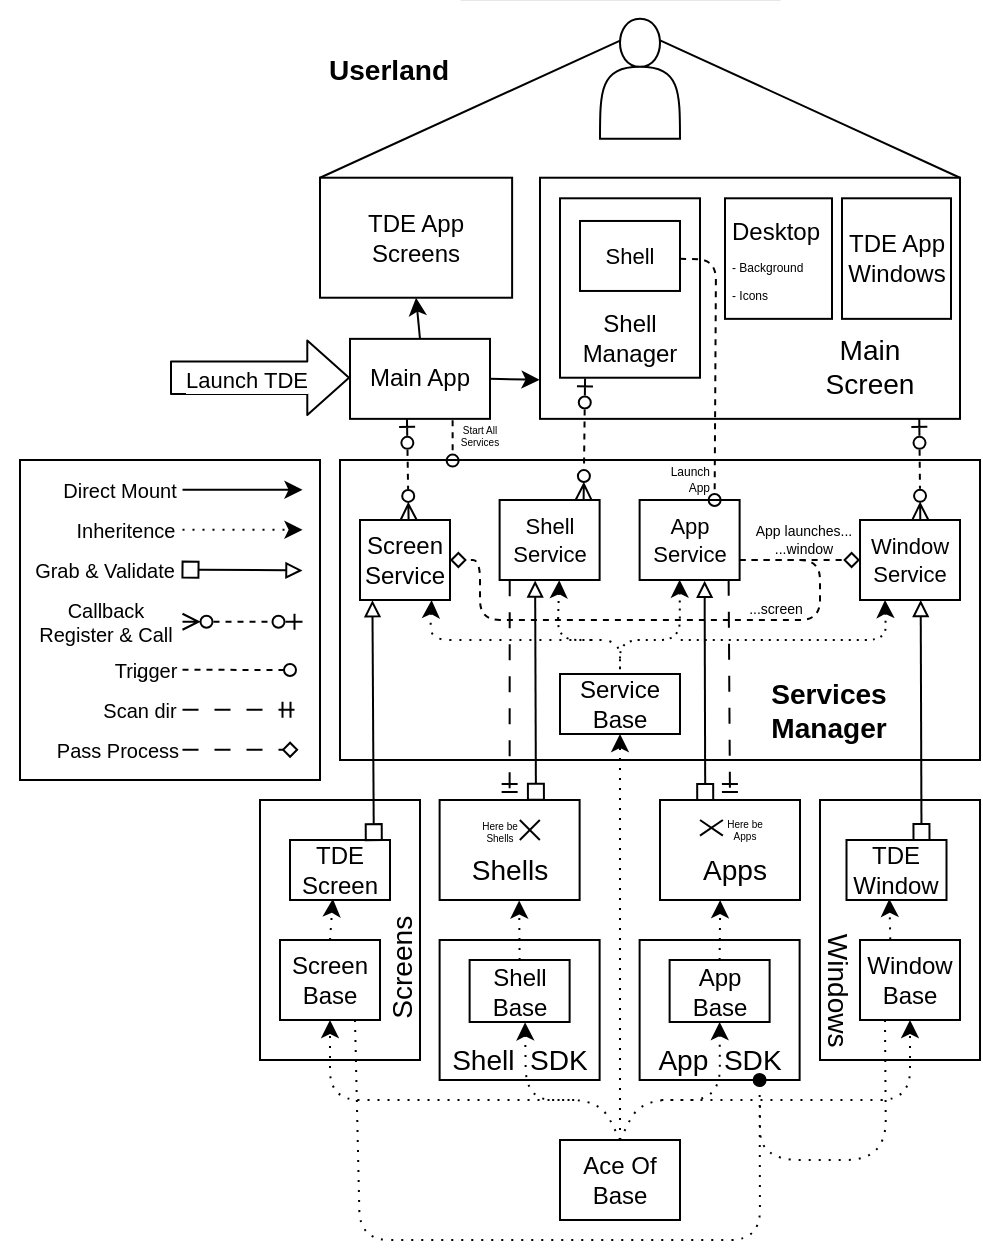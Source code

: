 <mxfile version="27.0.9">
  <diagram id="zcJRYihM3TNGGiDN9ozP" name="Page-1">
    <mxGraphModel dx="595" dy="362" grid="1" gridSize="10" guides="1" tooltips="1" connect="1" arrows="1" fold="1" page="1" pageScale="1" pageWidth="850" pageHeight="1100" math="0" shadow="0">
      <root>
        <mxCell id="0" />
        <mxCell id="1" parent="0" />
        <mxCell id="33" value="" style="rounded=0;whiteSpace=wrap;html=1;fillColor=none;" parent="1" vertex="1">
          <mxGeometry x="260" y="680" width="80" height="130" as="geometry" />
        </mxCell>
        <mxCell id="217" style="html=1;entryX=0.75;entryY=1;entryDx=0;entryDy=0;dashed=1;dashPattern=1 4;arcSize=30;exitX=0.75;exitY=1;exitDx=0;exitDy=0;endArrow=oval;endFill=1;fillColor=none;" parent="1" source="5" target="132" edge="1">
          <mxGeometry relative="1" as="geometry">
            <mxPoint x="330" y="840" as="sourcePoint" />
            <mxPoint x="260" y="840" as="targetPoint" />
            <Array as="points">
              <mxPoint x="310" y="900" />
              <mxPoint x="510" y="900" />
            </Array>
          </mxGeometry>
        </mxCell>
        <mxCell id="4" value="" style="rounded=0;whiteSpace=wrap;html=1;movable=1;resizable=1;rotatable=1;deletable=1;editable=1;locked=0;connectable=1;fillColor=none;" parent="1" vertex="1">
          <mxGeometry x="300" y="510" width="320" height="150" as="geometry" />
        </mxCell>
        <mxCell id="16" value="" style="rounded=0;whiteSpace=wrap;html=1;fillColor=none;" parent="1" vertex="1">
          <mxGeometry x="400" y="368.86" width="210" height="120.57" as="geometry" />
        </mxCell>
        <mxCell id="32" value="&lt;h3 style=&quot;&quot;&gt;&lt;br&gt;&lt;/h3&gt;" style="rounded=0;whiteSpace=wrap;html=1;align=center;fillColor=none;" parent="1" vertex="1">
          <mxGeometry x="349.81" y="750" width="80" height="70" as="geometry" />
        </mxCell>
        <mxCell id="226" style="edgeStyle=none;html=1;exitX=0.5;exitY=0;exitDx=0;exitDy=0;entryX=0.5;entryY=1;entryDx=0;entryDy=0;fillColor=none;" parent="1" source="2" target="223" edge="1">
          <mxGeometry relative="1" as="geometry" />
        </mxCell>
        <mxCell id="2" value="Main App" style="rounded=0;whiteSpace=wrap;html=1;fillColor=none;" parent="1" vertex="1">
          <mxGeometry x="305" y="449.43" width="70" height="40" as="geometry" />
        </mxCell>
        <mxCell id="58" style="edgeStyle=none;shape=connector;rounded=1;html=1;exitX=0.138;exitY=1.002;exitDx=0;exitDy=0;align=center;verticalAlign=middle;fontFamily=Helvetica;fontSize=11;fontColor=default;labelBackgroundColor=default;endArrow=box;startArrow=block;startFill=0;endFill=0;exitPerimeter=0;entryX=0.838;entryY=0.003;entryDx=0;entryDy=0;entryPerimeter=0;fillColor=none;" parent="1" source="3" target="36" edge="1">
          <mxGeometry relative="1" as="geometry">
            <mxPoint x="295" y="680" as="targetPoint" />
          </mxGeometry>
        </mxCell>
        <mxCell id="3" value="Screen Service" style="rounded=0;whiteSpace=wrap;html=1;fillColor=none;" parent="1" vertex="1">
          <mxGeometry x="310" y="540" width="45" height="40" as="geometry" />
        </mxCell>
        <mxCell id="5" value="Screen Base" style="rounded=0;whiteSpace=wrap;html=1;fillColor=none;" parent="1" vertex="1">
          <mxGeometry x="270" y="750" width="50" height="40" as="geometry" />
        </mxCell>
        <mxCell id="13" value="" style="endArrow=ERzeroToMany;dashed=1;html=1;endFill=0;exitX=0.407;exitY=1;exitDx=0;exitDy=0;strokeWidth=1;entryX=0.54;entryY=-0.001;entryDx=0;entryDy=0;startArrow=ERzeroToOne;startFill=0;exitPerimeter=0;entryPerimeter=0;fillColor=none;" parent="1" source="2" target="3" edge="1">
          <mxGeometry width="50" height="50" relative="1" as="geometry">
            <mxPoint x="480" y="460" as="sourcePoint" />
            <mxPoint x="300" y="430" as="targetPoint" />
            <Array as="points" />
          </mxGeometry>
        </mxCell>
        <mxCell id="92" style="edgeStyle=none;shape=connector;rounded=1;html=1;exitX=0.5;exitY=0;exitDx=0;exitDy=0;entryX=0.5;entryY=1;entryDx=0;entryDy=0;dashed=1;align=center;verticalAlign=middle;fontFamily=Helvetica;fontSize=11;fontColor=default;labelBackgroundColor=default;endArrow=classic;endFill=1;dashPattern=1 4;fillColor=none;" parent="1" source="24" target="27" edge="1">
          <mxGeometry relative="1" as="geometry" />
        </mxCell>
        <mxCell id="166" style="edgeStyle=none;html=1;exitX=0.5;exitY=0;exitDx=0;exitDy=0;entryX=0.5;entryY=1;entryDx=0;entryDy=0;dashed=1;dashPattern=1 4;arcSize=30;fillColor=none;" parent="1" source="24" target="5" edge="1">
          <mxGeometry relative="1" as="geometry">
            <Array as="points">
              <mxPoint x="430" y="830" />
              <mxPoint x="295" y="830" />
            </Array>
          </mxGeometry>
        </mxCell>
        <mxCell id="24" value="Ace Of Base" style="rounded=0;whiteSpace=wrap;html=1;fillColor=none;" parent="1" vertex="1">
          <mxGeometry x="410" y="850" width="60" height="40" as="geometry" />
        </mxCell>
        <mxCell id="95" style="edgeStyle=none;shape=connector;rounded=1;html=1;entryX=0.568;entryY=1.005;entryDx=0;entryDy=0;dashed=1;align=center;verticalAlign=middle;fontFamily=Helvetica;fontSize=11;fontColor=default;labelBackgroundColor=default;endArrow=classic;endFill=1;dashPattern=1 4;exitX=0.5;exitY=0;exitDx=0;exitDy=0;entryPerimeter=0;fillColor=none;" parent="1" source="26" target="37" edge="1">
          <mxGeometry relative="1" as="geometry">
            <Array as="points" />
            <mxPoint x="390" y="770" as="sourcePoint" />
          </mxGeometry>
        </mxCell>
        <mxCell id="26" value="Shell Base" style="rounded=0;whiteSpace=wrap;html=1;fillColor=none;" parent="1" vertex="1">
          <mxGeometry x="364.81" y="760" width="50" height="31" as="geometry" />
        </mxCell>
        <mxCell id="27" value="Service Base" style="rounded=0;whiteSpace=wrap;html=1;fillColor=none;" parent="1" vertex="1">
          <mxGeometry x="410" y="617" width="60" height="30" as="geometry" />
        </mxCell>
        <mxCell id="36" value="TDE Screen" style="rounded=0;whiteSpace=wrap;html=1;fillColor=none;" parent="1" vertex="1">
          <mxGeometry x="275" y="700" width="50" height="30" as="geometry" />
        </mxCell>
        <mxCell id="38" value="&lt;h3&gt;&lt;span style=&quot;font-weight: normal;&quot;&gt;Shell&amp;nbsp; SDK&lt;/span&gt;&lt;/h3&gt;" style="text;html=1;align=center;verticalAlign=middle;whiteSpace=wrap;rounded=0;fillColor=none;fontStyle=0" parent="1" vertex="1">
          <mxGeometry x="340" y="800" width="100" height="20" as="geometry" />
        </mxCell>
        <mxCell id="40" value="&lt;h3&gt;&lt;span style=&quot;font-weight: normal;&quot;&gt;Screens&lt;/span&gt;&lt;/h3&gt;" style="text;html=1;align=center;verticalAlign=middle;whiteSpace=wrap;rounded=0;rotation=-90;fillColor=none;" parent="1" vertex="1">
          <mxGeometry x="299.91" y="757.96" width="62.5" height="12.04" as="geometry" />
        </mxCell>
        <mxCell id="77" value="" style="rounded=0;whiteSpace=wrap;html=1;fillColor=none;" parent="1" vertex="1">
          <mxGeometry x="540" y="680" width="80" height="130" as="geometry" />
        </mxCell>
        <mxCell id="218" style="edgeStyle=none;html=1;exitX=0.25;exitY=1;exitDx=0;exitDy=0;dashed=1;dashPattern=1 4;endArrow=none;endFill=0;arcSize=40;fillColor=none;" parent="1" source="81" edge="1">
          <mxGeometry relative="1" as="geometry">
            <mxPoint x="510" y="830" as="targetPoint" />
            <Array as="points">
              <mxPoint x="573" y="860" />
              <mxPoint x="510" y="860" />
            </Array>
          </mxGeometry>
        </mxCell>
        <mxCell id="81" value="Window Base" style="rounded=0;whiteSpace=wrap;html=1;fillColor=none;" parent="1" vertex="1">
          <mxGeometry x="560" y="750" width="50" height="40" as="geometry" />
        </mxCell>
        <mxCell id="86" value="" style="group;fillColor=none;" parent="1" vertex="1" connectable="0">
          <mxGeometry x="450" y="680" width="80" height="70" as="geometry" />
        </mxCell>
        <mxCell id="87" value="" style="rounded=0;whiteSpace=wrap;html=1;fillColor=none;" parent="86" vertex="1">
          <mxGeometry x="10" width="70" height="50" as="geometry" />
        </mxCell>
        <mxCell id="88" value="&lt;h3&gt;&lt;span style=&quot;font-weight: normal;&quot;&gt;Apps&lt;/span&gt;&lt;/h3&gt;" style="text;html=1;align=center;verticalAlign=middle;whiteSpace=wrap;rounded=0;fillColor=none;" parent="86" vertex="1">
          <mxGeometry x="22.857" y="23.338" width="48.571" height="23.333" as="geometry" />
        </mxCell>
        <mxCell id="150" value="" style="group;fillColor=none;" parent="86" vertex="1" connectable="0">
          <mxGeometry x="29.997" y="10.003" width="34.286" height="7.778" as="geometry" />
        </mxCell>
        <mxCell id="143" value="Here be Apps" style="text;html=1;align=center;verticalAlign=middle;whiteSpace=wrap;rounded=0;fontFamily=Helvetica;fontSize=5;labelBackgroundColor=default;fillColor=none;" parent="150" vertex="1">
          <mxGeometry x="11.429" width="22.857" height="7.778" as="geometry" />
        </mxCell>
        <mxCell id="149" value="" style="group;fillColor=none;" parent="150" vertex="1" connectable="0">
          <mxGeometry width="11.429" height="7.778" as="geometry" />
        </mxCell>
        <mxCell id="144" value="" style="endArrow=none;html=1;rounded=1;strokeWidth=1;align=center;verticalAlign=middle;fontFamily=Helvetica;fontSize=11;fontColor=default;labelBackgroundColor=default;fillColor=none;" parent="149" edge="1">
          <mxGeometry width="50" height="50" relative="1" as="geometry">
            <mxPoint as="sourcePoint" />
            <mxPoint x="11.429" y="7.778" as="targetPoint" />
          </mxGeometry>
        </mxCell>
        <mxCell id="145" value="" style="endArrow=none;html=1;rounded=1;strokeWidth=1;align=center;verticalAlign=middle;fontFamily=Helvetica;fontSize=11;fontColor=default;labelBackgroundColor=default;fillColor=none;" parent="149" edge="1">
          <mxGeometry width="50" height="50" relative="1" as="geometry">
            <mxPoint y="7.778" as="sourcePoint" />
            <mxPoint x="11.429" as="targetPoint" />
          </mxGeometry>
        </mxCell>
        <mxCell id="94" value="Shell Service" style="rounded=0;whiteSpace=wrap;html=1;fontFamily=Helvetica;fontSize=11;labelBackgroundColor=default;fillColor=none;" parent="1" vertex="1">
          <mxGeometry x="379.81" y="530" width="50" height="40" as="geometry" />
        </mxCell>
        <mxCell id="98" value="" style="rounded=0;whiteSpace=wrap;html=1;fontFamily=Helvetica;fontSize=11;labelBackgroundColor=default;fillColor=none;" parent="1" vertex="1">
          <mxGeometry x="492.5" y="379.15" width="53.5" height="60.28" as="geometry" />
        </mxCell>
        <mxCell id="100" value="" style="endArrow=ERzeroToMany;dashed=1;html=1;endFill=0;entryX=0.84;entryY=0.001;entryDx=0;entryDy=0;strokeWidth=1;startArrow=ERzeroToOne;startFill=0;entryPerimeter=0;exitX=0.179;exitY=1.004;exitDx=0;exitDy=0;exitPerimeter=0;fillColor=none;" parent="1" source="60" target="94" edge="1">
          <mxGeometry width="50" height="50" relative="1" as="geometry">
            <mxPoint x="430" y="470" as="sourcePoint" />
            <mxPoint x="395.95" y="540" as="targetPoint" />
            <Array as="points" />
          </mxGeometry>
        </mxCell>
        <mxCell id="104" value="" style="endArrow=none;html=1;strokeWidth=1;rounded=1;align=center;verticalAlign=middle;fontFamily=Helvetica;fontSize=11;fontColor=default;labelBackgroundColor=default;entryX=0.5;entryY=0;entryDx=0;entryDy=0;dashed=1;dashPattern=1 4;endFill=0;startArrow=classic;startFill=1;exitX=0.796;exitY=1.001;exitDx=0;exitDy=0;exitPerimeter=0;fillColor=none;" parent="1" source="3" target="27" edge="1">
          <mxGeometry width="50" height="50" relative="1" as="geometry">
            <mxPoint x="340" y="570" as="sourcePoint" />
            <mxPoint x="382.5" y="600" as="targetPoint" />
            <Array as="points">
              <mxPoint x="345" y="600" />
              <mxPoint x="390" y="600" />
              <mxPoint x="440" y="600" />
            </Array>
          </mxGeometry>
        </mxCell>
        <mxCell id="107" value="" style="endArrow=none;dashed=1;html=1;dashPattern=1 3;strokeWidth=1;rounded=1;align=center;verticalAlign=middle;fontFamily=Helvetica;fontSize=11;fontColor=default;labelBackgroundColor=default;exitX=0.596;exitY=1.003;exitDx=0;exitDy=0;startArrow=classic;startFill=1;exitPerimeter=0;fillColor=none;" parent="1" source="94" edge="1">
          <mxGeometry width="50" height="50" relative="1" as="geometry">
            <mxPoint x="388.75" y="630" as="sourcePoint" />
            <mxPoint x="428.75" y="600" as="targetPoint" />
            <Array as="points">
              <mxPoint x="408.75" y="600" />
            </Array>
          </mxGeometry>
        </mxCell>
        <mxCell id="108" value="" style="endArrow=ERmandOne;html=1;rounded=1;strokeWidth=1;align=center;verticalAlign=middle;fontFamily=Helvetica;fontSize=11;fontColor=default;labelBackgroundColor=default;dashed=1;dashPattern=8 8;exitX=0.101;exitY=1.003;exitDx=0;exitDy=0;entryX=0.5;entryY=0;entryDx=0;entryDy=0;endFill=0;exitPerimeter=0;fillColor=none;" parent="1" source="94" target="37" edge="1">
          <mxGeometry width="50" height="50" relative="1" as="geometry">
            <mxPoint x="490" y="500" as="sourcePoint" />
            <mxPoint x="540" y="450" as="targetPoint" />
            <Array as="points" />
          </mxGeometry>
        </mxCell>
        <mxCell id="129" style="edgeStyle=none;shape=connector;rounded=1;html=1;exitX=0.4;exitY=0.996;exitDx=0;exitDy=0;entryX=0.5;entryY=0;entryDx=0;entryDy=0;dashed=1;dashPattern=1 3;strokeWidth=1;align=center;verticalAlign=middle;fontFamily=Helvetica;fontSize=11;fontColor=default;labelBackgroundColor=default;endArrow=none;startArrow=classic;startFill=1;exitPerimeter=0;fillColor=none;" parent="1" source="114" target="27" edge="1">
          <mxGeometry relative="1" as="geometry">
            <Array as="points">
              <mxPoint x="470" y="600" />
              <mxPoint x="440" y="600" />
            </Array>
          </mxGeometry>
        </mxCell>
        <mxCell id="114" value="App Service" style="rounded=0;whiteSpace=wrap;html=1;fontFamily=Helvetica;fontSize=11;labelBackgroundColor=default;fillColor=none;" parent="1" vertex="1">
          <mxGeometry x="449.81" y="530" width="50" height="40" as="geometry" />
        </mxCell>
        <mxCell id="130" style="edgeStyle=none;shape=connector;rounded=1;html=1;exitX=0.25;exitY=1;exitDx=0;exitDy=0;dashed=1;dashPattern=1 3;strokeWidth=1;align=center;verticalAlign=middle;fontFamily=Helvetica;fontSize=11;fontColor=default;labelBackgroundColor=default;endArrow=none;startArrow=classic;startFill=1;fillColor=none;" parent="1" source="115" edge="1">
          <mxGeometry relative="1" as="geometry">
            <mxPoint x="468.75" y="600" as="targetPoint" />
            <Array as="points">
              <mxPoint x="573" y="600" />
            </Array>
          </mxGeometry>
        </mxCell>
        <mxCell id="115" value="Window Service" style="rounded=0;whiteSpace=wrap;html=1;fontFamily=Helvetica;fontSize=11;labelBackgroundColor=default;fillColor=none;" parent="1" vertex="1">
          <mxGeometry x="560" y="540" width="50" height="40" as="geometry" />
        </mxCell>
        <mxCell id="116" style="edgeStyle=none;shape=connector;rounded=1;html=1;exitX=0.355;exitY=1.007;exitDx=0;exitDy=0;align=center;verticalAlign=middle;fontFamily=Helvetica;fontSize=11;fontColor=default;labelBackgroundColor=default;endArrow=box;startArrow=block;startFill=0;endFill=0;entryX=0.688;entryY=-0.002;entryDx=0;entryDy=0;entryPerimeter=0;exitPerimeter=0;fillColor=none;" parent="1" source="94" target="37" edge="1">
          <mxGeometry relative="1" as="geometry">
            <mxPoint x="539" y="410" as="sourcePoint" />
            <mxPoint x="410" y="610" as="targetPoint" />
            <Array as="points" />
          </mxGeometry>
        </mxCell>
        <mxCell id="131" value="&lt;h3&gt;&lt;span style=&quot;font-weight: normal;&quot;&gt;Windows&lt;/span&gt;&lt;/h3&gt;" style="text;html=1;align=center;verticalAlign=middle;whiteSpace=wrap;rounded=0;rotation=90;fillColor=none;" parent="1" vertex="1">
          <mxGeometry x="512" y="766.98" width="75.32" height="17.04" as="geometry" />
        </mxCell>
        <mxCell id="37" value="" style="rounded=0;whiteSpace=wrap;html=1;fillColor=none;" parent="1" vertex="1">
          <mxGeometry x="349.81" y="680" width="70" height="50" as="geometry" />
        </mxCell>
        <mxCell id="43" value="&lt;h3&gt;&lt;span style=&quot;font-weight: normal;&quot;&gt;Shells&lt;/span&gt;&lt;/h3&gt;" style="text;html=1;align=center;verticalAlign=middle;whiteSpace=wrap;rounded=0;fillColor=none;" parent="1" vertex="1">
          <mxGeometry x="365.0" y="705" width="39.62" height="20" as="geometry" />
        </mxCell>
        <mxCell id="140" value="" style="group;fillColor=none;" parent="1" vertex="1" connectable="0">
          <mxGeometry x="370.1" y="690" width="29.81" height="10" as="geometry" />
        </mxCell>
        <mxCell id="133" value="Here be Shells" style="text;html=1;align=center;verticalAlign=middle;whiteSpace=wrap;rounded=0;fontFamily=Helvetica;fontSize=5;labelBackgroundColor=default;fillColor=none;" parent="140" vertex="1">
          <mxGeometry width="20" height="10" as="geometry" />
        </mxCell>
        <mxCell id="139" value="" style="endArrow=none;html=1;rounded=1;strokeWidth=1;align=center;verticalAlign=middle;fontFamily=Helvetica;fontSize=11;fontColor=default;labelBackgroundColor=default;fillColor=none;" parent="140" edge="1">
          <mxGeometry width="50" height="50" relative="1" as="geometry">
            <mxPoint x="19.81" as="sourcePoint" />
            <mxPoint x="29.81" y="10" as="targetPoint" />
          </mxGeometry>
        </mxCell>
        <mxCell id="137" value="" style="endArrow=none;html=1;rounded=1;strokeWidth=1;align=center;verticalAlign=middle;fontFamily=Helvetica;fontSize=11;fontColor=default;labelBackgroundColor=default;fillColor=none;" parent="140" edge="1">
          <mxGeometry width="50" height="50" relative="1" as="geometry">
            <mxPoint x="19.81" y="10" as="sourcePoint" />
            <mxPoint x="29.81" as="targetPoint" />
          </mxGeometry>
        </mxCell>
        <mxCell id="153" value="" style="endArrow=ERzeroToMany;dashed=1;html=1;endFill=0;exitX=0.903;exitY=1;exitDx=0;exitDy=0;entryX=0.603;entryY=-0.002;entryDx=0;entryDy=0;strokeWidth=1;entryPerimeter=0;exitPerimeter=0;startArrow=ERzeroToOne;startFill=0;fillColor=none;" parent="1" source="16" target="115" edge="1">
          <mxGeometry width="50" height="50" relative="1" as="geometry">
            <mxPoint x="570" y="350" as="sourcePoint" />
            <mxPoint x="576" y="429" as="targetPoint" />
            <Array as="points" />
          </mxGeometry>
        </mxCell>
        <mxCell id="160" value="&lt;h3&gt;Userland&lt;/h3&gt;" style="text;html=1;align=center;verticalAlign=middle;whiteSpace=wrap;rounded=0;fillColor=none;" parent="1" vertex="1">
          <mxGeometry x="290" y="289.43" width="68.75" height="50.57" as="geometry" />
        </mxCell>
        <mxCell id="162" value="&lt;h3&gt;Services Manager&lt;/h3&gt;" style="text;html=1;align=center;verticalAlign=middle;whiteSpace=wrap;rounded=0;fillColor=none;" parent="1" vertex="1">
          <mxGeometry x="510" y="620" width="68.75" height="30" as="geometry" />
        </mxCell>
        <mxCell id="78" value="&lt;h3 style=&quot;&quot;&gt;&lt;br&gt;&lt;/h3&gt;" style="rounded=0;whiteSpace=wrap;html=1;align=center;fillColor=none;" parent="1" vertex="1">
          <mxGeometry x="449.81" y="750" width="80" height="70" as="geometry" />
        </mxCell>
        <mxCell id="82" value="App Base" style="rounded=0;whiteSpace=wrap;html=1;fillColor=none;" parent="1" vertex="1">
          <mxGeometry x="464.81" y="760" width="50" height="31" as="geometry" />
        </mxCell>
        <mxCell id="132" value="&lt;h3&gt;&lt;span style=&quot;font-weight: normal;&quot;&gt;App&amp;nbsp; SDK&lt;/span&gt;&lt;/h3&gt;" style="text;html=1;align=center;verticalAlign=middle;whiteSpace=wrap;rounded=0;fillColor=none;" parent="1" vertex="1">
          <mxGeometry x="449.81" y="800" width="80" height="20" as="geometry" />
        </mxCell>
        <mxCell id="96" style="edgeStyle=none;shape=connector;rounded=1;html=1;exitX=0.5;exitY=0;exitDx=0;exitDy=0;entryX=0.43;entryY=1.001;entryDx=0;entryDy=0;dashed=1;align=center;verticalAlign=middle;fontFamily=Helvetica;fontSize=11;fontColor=default;labelBackgroundColor=default;endArrow=classic;endFill=1;dashPattern=1 4;entryPerimeter=0;fillColor=none;" parent="1" source="82" target="87" edge="1">
          <mxGeometry relative="1" as="geometry">
            <Array as="points" />
          </mxGeometry>
        </mxCell>
        <mxCell id="164" value="" style="endArrow=classic;dashed=1;html=1;dashPattern=1 4;strokeWidth=1;exitX=0.5;exitY=0;exitDx=0;exitDy=0;entryX=0.5;entryY=1;entryDx=0;entryDy=0;endFill=1;arcSize=30;fillColor=none;" parent="1" source="24" target="81" edge="1">
          <mxGeometry width="50" height="50" relative="1" as="geometry">
            <mxPoint x="410" y="830" as="sourcePoint" />
            <mxPoint x="460" y="780" as="targetPoint" />
            <Array as="points">
              <mxPoint x="450" y="830" />
              <mxPoint x="585" y="830" />
            </Array>
          </mxGeometry>
        </mxCell>
        <mxCell id="168" style="edgeStyle=none;html=1;exitX=0.5;exitY=1;exitDx=0;exitDy=0;dashed=1;dashPattern=1 4;endArrow=none;endFill=0;startArrow=classic;startFill=1;arcSize=40;fillColor=none;" parent="1" source="82" edge="1">
          <mxGeometry relative="1" as="geometry">
            <mxPoint x="460" y="830" as="targetPoint" />
            <mxPoint x="480.5" y="771" as="sourcePoint" />
            <Array as="points">
              <mxPoint x="490" y="830" />
            </Array>
          </mxGeometry>
        </mxCell>
        <mxCell id="59" style="edgeStyle=none;shape=connector;rounded=1;html=1;exitX=0.5;exitY=0;exitDx=0;exitDy=0;dashed=1;align=center;verticalAlign=middle;fontFamily=Helvetica;fontSize=11;fontColor=default;labelBackgroundColor=default;endArrow=classic;endFill=1;dashPattern=1 4;entryX=0.429;entryY=0.981;entryDx=0;entryDy=0;entryPerimeter=0;fillColor=none;" parent="1" source="5" target="36" edge="1">
          <mxGeometry relative="1" as="geometry">
            <mxPoint x="295" y="730" as="targetPoint" />
          </mxGeometry>
        </mxCell>
        <mxCell id="167" style="edgeStyle=none;html=1;dashed=1;dashPattern=1 4;endArrow=none;endFill=0;rounded=1;curved=0;startArrow=classic;startFill=1;exitX=0.555;exitY=1.006;exitDx=0;exitDy=0;exitPerimeter=0;arcSize=40;fillColor=none;" parent="1" source="26" edge="1">
          <mxGeometry relative="1" as="geometry">
            <mxPoint x="420" y="830" as="targetPoint" />
            <Array as="points">
              <mxPoint x="393" y="830" />
            </Array>
          </mxGeometry>
        </mxCell>
        <mxCell id="176" style="edgeStyle=none;shape=connector;rounded=1;html=1;exitX=0.65;exitY=1.009;exitDx=0;exitDy=0;align=center;verticalAlign=middle;fontFamily=Helvetica;fontSize=11;fontColor=default;labelBackgroundColor=default;endArrow=box;startArrow=block;startFill=0;endFill=0;entryX=0.323;entryY=-0.001;entryDx=0;entryDy=0;entryPerimeter=0;exitPerimeter=0;fillColor=none;" parent="1" source="114" target="87" edge="1">
          <mxGeometry relative="1" as="geometry">
            <mxPoint x="501.38" y="520" as="sourcePoint" />
            <mxPoint x="480" y="680" as="targetPoint" />
            <Array as="points" />
          </mxGeometry>
        </mxCell>
        <mxCell id="175" value="" style="endArrow=ERmandOne;html=1;rounded=1;strokeWidth=1;align=center;verticalAlign=middle;fontFamily=Helvetica;fontSize=11;fontColor=default;labelBackgroundColor=default;dashed=1;dashPattern=8 8;exitX=0.89;exitY=0.998;exitDx=0;exitDy=0;endFill=0;exitPerimeter=0;entryX=0.5;entryY=0;entryDx=0;entryDy=0;fillColor=none;" parent="1" source="114" target="87" edge="1">
          <mxGeometry width="50" height="50" relative="1" as="geometry">
            <mxPoint x="489.38" y="520" as="sourcePoint" />
            <mxPoint x="500" y="670" as="targetPoint" />
            <Array as="points" />
          </mxGeometry>
        </mxCell>
        <mxCell id="178" value="Launch TDE" style="shape=flexArrow;endArrow=classic;html=1;width=16.32;endSize=6.619;align=right;fillColor=none;" parent="1" edge="1">
          <mxGeometry x="0.556" y="-1" width="50" height="50" relative="1" as="geometry">
            <mxPoint x="215" y="468.86" as="sourcePoint" />
            <mxPoint x="305" y="468.86" as="targetPoint" />
            <mxPoint as="offset" />
          </mxGeometry>
        </mxCell>
        <mxCell id="182" value="" style="group;fillColor=none;" parent="1" vertex="1" connectable="0">
          <mxGeometry x="410" y="379.15" width="70.0" height="89.71" as="geometry" />
        </mxCell>
        <mxCell id="60" value="" style="rounded=0;whiteSpace=wrap;html=1;fontFamily=Helvetica;fontSize=11;labelBackgroundColor=default;fillColor=none;" parent="182" vertex="1">
          <mxGeometry width="70" height="89.71" as="geometry" />
        </mxCell>
        <mxCell id="125" value="Shell" style="rounded=0;whiteSpace=wrap;html=1;fontFamily=Helvetica;fontSize=11;labelBackgroundColor=default;fillColor=none;" parent="182" vertex="1">
          <mxGeometry x="10" y="11.33" width="50" height="35" as="geometry" />
        </mxCell>
        <mxCell id="155" value="Shell Manager" style="text;html=1;align=center;verticalAlign=middle;whiteSpace=wrap;rounded=0;fontStyle=0;fillColor=none;" parent="182" vertex="1">
          <mxGeometry x="6.78" y="53.83" width="56.44" height="32.5" as="geometry" />
        </mxCell>
        <mxCell id="186" value="" style="shape=actor;whiteSpace=wrap;html=1;fillColor=none;" parent="1" vertex="1">
          <mxGeometry x="430" y="289.43" width="40" height="60" as="geometry" />
        </mxCell>
        <mxCell id="188" value="" style="endArrow=none;html=1;entryX=0.258;entryY=0.18;entryDx=0;entryDy=0;entryPerimeter=0;exitX=0;exitY=0;exitDx=0;exitDy=0;fillColor=none;" parent="1" source="223" target="186" edge="1">
          <mxGeometry width="50" height="50" relative="1" as="geometry">
            <mxPoint x="490" y="389.43" as="sourcePoint" />
            <mxPoint x="540" y="339.43" as="targetPoint" />
          </mxGeometry>
        </mxCell>
        <mxCell id="189" value="" style="endArrow=none;html=1;entryX=0.751;entryY=0.179;entryDx=0;entryDy=0;entryPerimeter=0;exitX=1;exitY=0;exitDx=0;exitDy=0;fillColor=none;" parent="1" source="16" target="186" edge="1">
          <mxGeometry width="50" height="50" relative="1" as="geometry">
            <mxPoint x="490" y="389.43" as="sourcePoint" />
            <mxPoint x="540" y="339.43" as="targetPoint" />
          </mxGeometry>
        </mxCell>
        <mxCell id="190" value="" style="group;fontSize=12;fillColor=none;" parent="1" vertex="1" connectable="0">
          <mxGeometry x="130" y="500" width="160" height="180" as="geometry" />
        </mxCell>
        <mxCell id="179" value="" style="rounded=0;whiteSpace=wrap;html=1;fillColor=none;" parent="190" vertex="1">
          <mxGeometry x="10" y="10" width="150" height="160" as="geometry" />
        </mxCell>
        <mxCell id="205" value="" style="group;fillColor=none;" parent="190" vertex="1" connectable="0">
          <mxGeometry x="20" y="20" width="131.25" height="10" as="geometry" />
        </mxCell>
        <mxCell id="62" value="" style="endArrow=classic;html=1;rounded=1;align=center;verticalAlign=middle;fontFamily=Helvetica;fontSize=11;fontColor=default;labelBackgroundColor=default;startArrow=none;startFill=0;endFill=1;fillColor=none;" parent="205" edge="1">
          <mxGeometry width="50" height="50" relative="1" as="geometry">
            <mxPoint x="71.25" y="4.88" as="sourcePoint" />
            <mxPoint x="131.25" y="4.88" as="targetPoint" />
          </mxGeometry>
        </mxCell>
        <mxCell id="63" value="Direct Mount" style="text;html=1;align=center;verticalAlign=middle;whiteSpace=wrap;rounded=0;fontFamily=Helvetica;fontSize=10;labelBackgroundColor=default;fillColor=none;" parent="205" vertex="1">
          <mxGeometry width="80" height="10" as="geometry" />
        </mxCell>
        <mxCell id="206" value="" style="group;fillColor=none;" parent="190" vertex="1" connectable="0">
          <mxGeometry x="27.5" y="40" width="123.75" height="10" as="geometry" />
        </mxCell>
        <mxCell id="65" value="" style="endArrow=classic;html=1;strokeWidth=1;rounded=1;align=center;verticalAlign=middle;fontFamily=Helvetica;fontSize=11;fontColor=default;labelBackgroundColor=default;endFill=1;dashed=1;dashPattern=1 4;fillColor=none;" parent="206" edge="1">
          <mxGeometry width="50" height="50" relative="1" as="geometry">
            <mxPoint x="63.75" y="4.88" as="sourcePoint" />
            <mxPoint x="123.75" y="4.88" as="targetPoint" />
          </mxGeometry>
        </mxCell>
        <mxCell id="66" value="Inheritence" style="text;html=1;align=center;verticalAlign=middle;whiteSpace=wrap;rounded=0;fontFamily=Helvetica;fontSize=10;labelBackgroundColor=default;fillColor=none;" parent="206" vertex="1">
          <mxGeometry x="10" width="50" height="10" as="geometry" />
        </mxCell>
        <mxCell id="208" value="" style="group;fillColor=none;" parent="190" vertex="1" connectable="0">
          <mxGeometry x="4.12" y="60" width="147.13" height="10" as="geometry" />
        </mxCell>
        <mxCell id="68" value="Grab &amp;amp; Validate" style="text;html=1;align=center;verticalAlign=middle;whiteSpace=wrap;rounded=0;fontFamily=Helvetica;fontSize=10;labelBackgroundColor=default;fillColor=none;" parent="208" vertex="1">
          <mxGeometry x="10" width="77.13" height="10" as="geometry" />
        </mxCell>
        <mxCell id="69" style="edgeStyle=none;shape=connector;rounded=1;html=1;align=center;verticalAlign=middle;fontFamily=Helvetica;fontSize=11;fontColor=default;labelBackgroundColor=default;endArrow=box;startArrow=block;startFill=0;endFill=0;entryX=1;entryY=0.75;entryDx=0;entryDy=0;fillColor=none;" parent="208" edge="1">
          <mxGeometry relative="1" as="geometry">
            <mxPoint x="147.13" y="5.25" as="sourcePoint" />
            <mxPoint x="87.13" y="4.75" as="targetPoint" />
          </mxGeometry>
        </mxCell>
        <mxCell id="209" value="" style="group;fillColor=none;" parent="190" vertex="1" connectable="0">
          <mxGeometry x="7.5" y="76" width="143.75" height="30" as="geometry" />
        </mxCell>
        <mxCell id="70" value="Callback Register &amp;amp; Call" style="text;html=1;align=center;verticalAlign=middle;whiteSpace=wrap;rounded=0;fontFamily=Helvetica;fontSize=10;labelBackgroundColor=default;fillColor=none;" parent="209" vertex="1">
          <mxGeometry x="10" width="70" height="30" as="geometry" />
        </mxCell>
        <mxCell id="72" value="" style="endArrow=ERzeroToOne;dashed=1;html=1;endFill=0;strokeWidth=1;startArrow=ERzeroToMany;startFill=0;fillColor=none;" parent="209" edge="1">
          <mxGeometry width="50" height="50" relative="1" as="geometry">
            <mxPoint x="83.75" y="14.88" as="sourcePoint" />
            <mxPoint x="143.75" y="14.88" as="targetPoint" />
            <Array as="points" />
          </mxGeometry>
        </mxCell>
        <mxCell id="210" value="" style="group;fillColor=none;" parent="190" vertex="1" connectable="0">
          <mxGeometry x="43.13" y="110" width="108.12" height="10" as="geometry" />
        </mxCell>
        <mxCell id="119" value="Trigger" style="text;html=1;align=center;verticalAlign=middle;whiteSpace=wrap;rounded=0;fontFamily=Helvetica;fontSize=10;labelBackgroundColor=default;fillColor=none;" parent="210" vertex="1">
          <mxGeometry width="60" height="10" as="geometry" />
        </mxCell>
        <mxCell id="120" style="edgeStyle=none;html=1;dashed=1;endArrow=oval;endFill=0;fillColor=none;" parent="210" edge="1">
          <mxGeometry relative="1" as="geometry">
            <mxPoint x="101.87" y="5" as="targetPoint" />
            <mxPoint x="48.12" y="4.88" as="sourcePoint" />
            <Array as="points" />
          </mxGeometry>
        </mxCell>
        <mxCell id="122" style="edgeStyle=none;shape=connector;rounded=1;html=1;exitX=0.5;exitY=1;exitDx=0;exitDy=0;entryX=0.398;entryY=0.686;entryDx=0;entryDy=0;entryPerimeter=0;dashed=1;dashPattern=1 3;strokeWidth=1;align=center;verticalAlign=middle;fontFamily=Helvetica;fontSize=11;fontColor=default;labelBackgroundColor=default;endArrow=none;fillColor=none;" parent="210" source="119" target="119" edge="1">
          <mxGeometry relative="1" as="geometry" />
        </mxCell>
        <mxCell id="211" value="" style="group;fillColor=none;" parent="190" vertex="1" connectable="0">
          <mxGeometry x="40" y="130" width="109.25" height="10" as="geometry" />
        </mxCell>
        <mxCell id="121" value="" style="endArrow=ERmandOne;html=1;rounded=1;strokeWidth=1;align=center;verticalAlign=middle;fontFamily=Helvetica;fontSize=11;fontColor=default;labelBackgroundColor=default;dashed=1;dashPattern=8 8;exitX=1;exitY=0.5;exitDx=0;exitDy=0;endFill=0;fillColor=none;" parent="211" edge="1">
          <mxGeometry width="50" height="50" relative="1" as="geometry">
            <mxPoint x="51.25" y="4.88" as="sourcePoint" />
            <mxPoint x="109.25" y="4.88" as="targetPoint" />
            <Array as="points" />
          </mxGeometry>
        </mxCell>
        <mxCell id="123" value="Scan dir" style="text;html=1;align=center;verticalAlign=middle;whiteSpace=wrap;rounded=0;fontFamily=Helvetica;fontSize=10;labelBackgroundColor=default;fillColor=none;" parent="211" vertex="1">
          <mxGeometry width="60" height="10" as="geometry" />
        </mxCell>
        <mxCell id="212" value="" style="group;fillColor=none;" parent="190" vertex="1" connectable="0">
          <mxGeometry x="40" y="150" width="109.25" height="10" as="geometry" />
        </mxCell>
        <mxCell id="213" value="" style="endArrow=diamond;html=1;rounded=1;strokeWidth=1;align=center;verticalAlign=middle;fontFamily=Helvetica;fontSize=11;fontColor=default;labelBackgroundColor=default;dashed=1;dashPattern=8 8;exitX=1;exitY=0.5;exitDx=0;exitDy=0;endFill=0;fillColor=none;" parent="212" edge="1">
          <mxGeometry width="50" height="50" relative="1" as="geometry">
            <mxPoint x="51.25" y="4.88" as="sourcePoint" />
            <mxPoint x="109.25" y="4.88" as="targetPoint" />
            <Array as="points" />
          </mxGeometry>
        </mxCell>
        <mxCell id="214" value="&lt;font style=&quot;font-size: 10px; color: light-dark(rgb(0, 0, 0), rgb(255, 255, 255));&quot;&gt;Pass Process&lt;/font&gt;" style="text;html=1;align=center;verticalAlign=middle;whiteSpace=wrap;rounded=0;fontFamily=Helvetica;fontSize=11;labelBackgroundColor=default;fillColor=none;" parent="190" vertex="1">
          <mxGeometry x="20" y="150" width="77.5" height="10" as="geometry" />
        </mxCell>
        <mxCell id="194" style="edgeStyle=none;html=1;dashed=1;endArrow=oval;endFill=0;exitX=0.733;exitY=1.017;exitDx=0;exitDy=0;exitPerimeter=0;entryX=0.176;entryY=0.002;entryDx=0;entryDy=0;entryPerimeter=0;fillColor=none;" parent="1" source="2" target="4" edge="1">
          <mxGeometry relative="1" as="geometry">
            <mxPoint x="362" y="510" as="targetPoint" />
            <mxPoint x="331.25" y="404.88" as="sourcePoint" />
            <Array as="points" />
          </mxGeometry>
        </mxCell>
        <mxCell id="195" value="Start All Services" style="text;html=1;align=center;verticalAlign=middle;whiteSpace=wrap;rounded=0;fontSize=5;fillColor=none;" parent="1" vertex="1">
          <mxGeometry x="355" y="492.43" width="30.19" height="10" as="geometry" />
        </mxCell>
        <mxCell id="192" style="edgeStyle=none;html=1;dashed=1;endArrow=oval;endFill=0;exitX=1.001;exitY=0.539;exitDx=0;exitDy=0;entryX=0.75;entryY=0;entryDx=0;entryDy=0;exitPerimeter=0;fillColor=none;" parent="1" source="125" target="114" edge="1">
          <mxGeometry relative="1" as="geometry">
            <mxPoint x="545.63" y="469.43" as="targetPoint" />
            <mxPoint x="485.63" y="469.43" as="sourcePoint" />
            <Array as="points">
              <mxPoint x="488" y="410" />
            </Array>
          </mxGeometry>
        </mxCell>
        <mxCell id="197" value="&lt;h3&gt;&lt;span style=&quot;font-weight: normal;&quot;&gt;Main Screen&lt;/span&gt;&lt;/h3&gt;" style="text;html=1;align=center;verticalAlign=middle;whiteSpace=wrap;rounded=0;fillColor=none;" parent="1" vertex="1">
          <mxGeometry x="540" y="449.43" width="50" height="27.57" as="geometry" />
        </mxCell>
        <mxCell id="199" style="edgeStyle=none;html=1;exitX=1;exitY=0.75;exitDx=0;exitDy=0;dashed=1;endArrow=diamond;endFill=0;entryX=0;entryY=0.5;entryDx=0;entryDy=0;fillColor=none;" parent="1" source="114" target="115" edge="1">
          <mxGeometry relative="1" as="geometry">
            <mxPoint x="550" y="560" as="targetPoint" />
          </mxGeometry>
        </mxCell>
        <mxCell id="201" style="edgeStyle=none;shape=connector;rounded=1;html=1;exitX=0.607;exitY=1;exitDx=0;exitDy=0;align=center;verticalAlign=middle;fontFamily=Helvetica;fontSize=11;fontColor=default;labelBackgroundColor=default;endArrow=box;startArrow=block;startFill=0;endFill=0;entryX=0.75;entryY=0;entryDx=0;entryDy=0;fillColor=none;exitPerimeter=0;" parent="1" source="115" target="202" edge="1">
          <mxGeometry relative="1" as="geometry">
            <mxPoint x="585.32" y="580" as="sourcePoint" />
            <mxPoint x="585.32" y="680" as="targetPoint" />
          </mxGeometry>
        </mxCell>
        <mxCell id="202" value="TDE Window" style="rounded=0;whiteSpace=wrap;html=1;fillColor=none;" parent="1" vertex="1">
          <mxGeometry x="553.25" y="700" width="50" height="30" as="geometry" />
        </mxCell>
        <mxCell id="203" style="edgeStyle=none;shape=connector;rounded=1;html=1;exitX=0.303;exitY=-0.008;exitDx=0;exitDy=0;dashed=1;align=center;verticalAlign=middle;fontFamily=Helvetica;fontSize=11;fontColor=default;labelBackgroundColor=default;endArrow=classic;endFill=1;dashPattern=1 4;exitPerimeter=0;entryX=0.429;entryY=0.981;entryDx=0;entryDy=0;entryPerimeter=0;fillColor=none;" parent="1" target="202" edge="1" source="81">
          <mxGeometry relative="1" as="geometry">
            <mxPoint x="581" y="750" as="sourcePoint" />
            <mxPoint x="585" y="730" as="targetPoint" />
          </mxGeometry>
        </mxCell>
        <mxCell id="215" value="Launch App" style="text;html=1;align=right;verticalAlign=middle;whiteSpace=wrap;rounded=0;rotation=0;fontSize=6;fillColor=none;" parent="1" vertex="1">
          <mxGeometry x="462.31" y="512" width="25" height="15" as="geometry" />
        </mxCell>
        <mxCell id="220" value="&lt;h1 style=&quot;margin-top: 0px;&quot;&gt;&lt;font style=&quot;color: light-dark(rgb(0, 0, 0), rgb(255, 255, 255)); font-weight: normal;&quot;&gt;Desktop&lt;/font&gt;&lt;/h1&gt;&lt;p&gt;&lt;font style=&quot;color: light-dark(rgb(0, 0, 0), rgb(255, 255, 255));&quot;&gt;- Background&lt;/font&gt;&lt;/p&gt;&lt;p&gt;&lt;font style=&quot;color: light-dark(rgb(0, 0, 0), rgb(255, 255, 255));&quot;&gt;- Icons&lt;/font&gt;&lt;/p&gt;" style="text;html=1;whiteSpace=wrap;overflow=hidden;rounded=0;fontSize=6;fillColor=none;" parent="1" vertex="1">
          <mxGeometry x="494.08" y="382.29" width="55.92" height="53.72" as="geometry" />
        </mxCell>
        <mxCell id="221" value="TDE App Windows" style="rounded=0;whiteSpace=wrap;html=1;fillColor=none;" parent="1" vertex="1">
          <mxGeometry x="551" y="379.15" width="54.5" height="60.28" as="geometry" />
        </mxCell>
        <mxCell id="223" value="TDE App&lt;br&gt;Screens" style="rounded=0;whiteSpace=wrap;html=1;fillColor=none;" parent="1" vertex="1">
          <mxGeometry x="290" y="368.86" width="96.06" height="60" as="geometry" />
        </mxCell>
        <mxCell id="225" style="edgeStyle=none;html=1;exitX=1;exitY=0.5;exitDx=0;exitDy=0;entryX=-0.001;entryY=0.838;entryDx=0;entryDy=0;entryPerimeter=0;fillColor=none;" parent="1" source="2" target="16" edge="1">
          <mxGeometry relative="1" as="geometry" />
        </mxCell>
        <mxCell id="227" style="edgeStyle=none;html=1;exitX=1;exitY=0.75;exitDx=0;exitDy=0;dashed=1;endArrow=diamond;endFill=0;entryX=1;entryY=0.5;entryDx=0;entryDy=0;fillColor=none;" parent="1" source="114" target="3" edge="1">
          <mxGeometry relative="1" as="geometry">
            <mxPoint x="500" y="579.6" as="sourcePoint" />
            <mxPoint x="560" y="579.6" as="targetPoint" />
            <Array as="points">
              <mxPoint x="540" y="560" />
              <mxPoint x="540" y="590" />
              <mxPoint x="370" y="590" />
              <mxPoint x="370" y="560" />
            </Array>
          </mxGeometry>
        </mxCell>
        <mxCell id="228" value="App launches...&lt;br&gt;...window" style="text;html=1;align=center;verticalAlign=middle;whiteSpace=wrap;rounded=0;fontSize=7;fillColor=none;" parent="1" vertex="1">
          <mxGeometry x="504.08" y="540" width="55.92" height="20" as="geometry" />
        </mxCell>
        <mxCell id="230" value="...screen" style="text;html=1;align=center;verticalAlign=middle;whiteSpace=wrap;rounded=0;fontSize=7;fillColor=none;" parent="1" vertex="1">
          <mxGeometry x="490.08" y="575" width="55.92" height="20" as="geometry" />
        </mxCell>
        <mxCell id="-6n7Zw9MnzHb5CratIgw-230" value="" style="endArrow=none;dashed=1;html=1;rounded=0;fontSize=11;strokeWidth=0;" edge="1" parent="1">
          <mxGeometry width="50" height="50" relative="1" as="geometry">
            <mxPoint x="360" y="280" as="sourcePoint" />
            <mxPoint x="520" y="280" as="targetPoint" />
          </mxGeometry>
        </mxCell>
      </root>
    </mxGraphModel>
  </diagram>
</mxfile>
